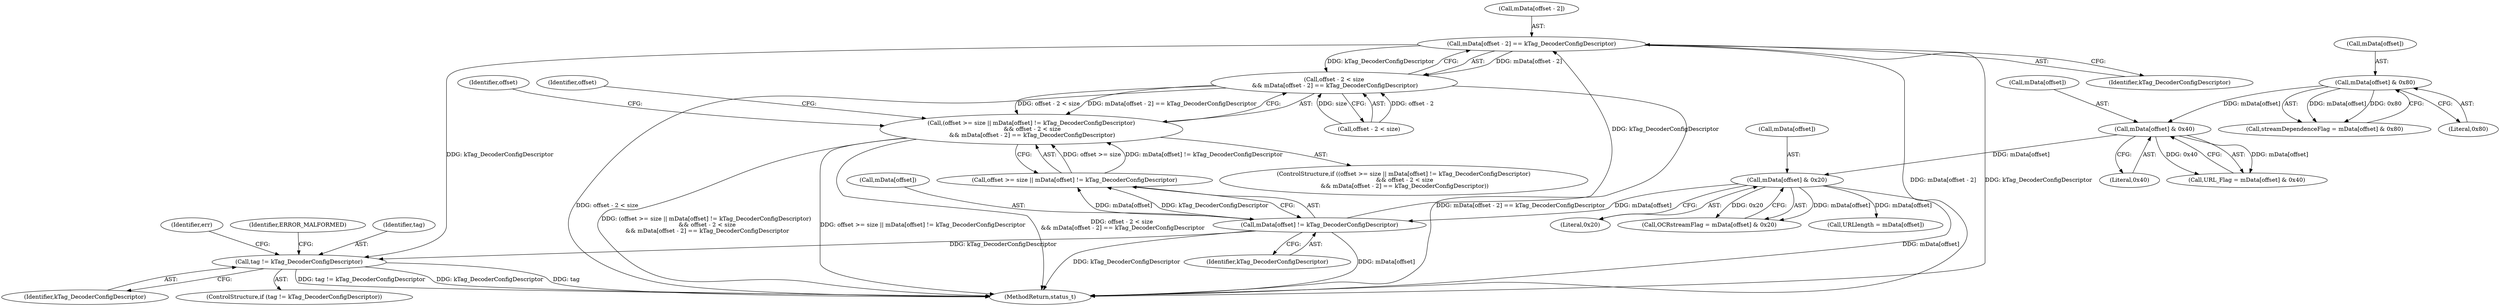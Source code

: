 digraph "0_Android_5e751957ba692658b7f67eb03ae5ddb2cd3d970c@array" {
"1000225" [label="(Call,mData[offset - 2] == kTag_DecoderConfigDescriptor)"];
"1000214" [label="(Call,mData[offset] != kTag_DecoderConfigDescriptor)"];
"1000137" [label="(Call,mData[offset] & 0x20)"];
"1000129" [label="(Call,mData[offset] & 0x40)"];
"1000121" [label="(Call,mData[offset] & 0x80)"];
"1000219" [label="(Call,offset - 2 < size\n && mData[offset - 2] == kTag_DecoderConfigDescriptor)"];
"1000209" [label="(Call,(offset >= size || mData[offset] != kTag_DecoderConfigDescriptor)\n && offset - 2 < size\n && mData[offset - 2] == kTag_DecoderConfigDescriptor)"];
"1000271" [label="(Call,tag != kTag_DecoderConfigDescriptor)"];
"1000209" [label="(Call,(offset >= size || mData[offset] != kTag_DecoderConfigDescriptor)\n && offset - 2 < size\n && mData[offset - 2] == kTag_DecoderConfigDescriptor)"];
"1000133" [label="(Literal,0x40)"];
"1000226" [label="(Call,mData[offset - 2])"];
"1000137" [label="(Call,mData[offset] & 0x20)"];
"1000220" [label="(Call,offset - 2 < size)"];
"1000141" [label="(Literal,0x20)"];
"1000218" [label="(Identifier,kTag_DecoderConfigDescriptor)"];
"1000210" [label="(Call,offset >= size || mData[offset] != kTag_DecoderConfigDescriptor)"];
"1000125" [label="(Literal,0x80)"];
"1000119" [label="(Call,streamDependenceFlag = mData[offset] & 0x80)"];
"1000219" [label="(Call,offset - 2 < size\n && mData[offset - 2] == kTag_DecoderConfigDescriptor)"];
"1000129" [label="(Call,mData[offset] & 0x40)"];
"1000272" [label="(Identifier,tag)"];
"1000234" [label="(Identifier,offset)"];
"1000138" [label="(Call,mData[offset])"];
"1000214" [label="(Call,mData[offset] != kTag_DecoderConfigDescriptor)"];
"1000127" [label="(Call,URL_Flag = mData[offset] & 0x40)"];
"1000130" [label="(Call,mData[offset])"];
"1000135" [label="(Call,OCRstreamFlag = mData[offset] & 0x20)"];
"1000121" [label="(Call,mData[offset] & 0x80)"];
"1000273" [label="(Identifier,kTag_DecoderConfigDescriptor)"];
"1000231" [label="(Identifier,kTag_DecoderConfigDescriptor)"];
"1000284" [label="(MethodReturn,status_t)"];
"1000215" [label="(Call,mData[offset])"];
"1000271" [label="(Call,tag != kTag_DecoderConfigDescriptor)"];
"1000243" [label="(Identifier,offset)"];
"1000122" [label="(Call,mData[offset])"];
"1000225" [label="(Call,mData[offset - 2] == kTag_DecoderConfigDescriptor)"];
"1000208" [label="(ControlStructure,if ((offset >= size || mData[offset] != kTag_DecoderConfigDescriptor)\n && offset - 2 < size\n && mData[offset - 2] == kTag_DecoderConfigDescriptor))"];
"1000172" [label="(Call,URLlength = mData[offset])"];
"1000278" [label="(Identifier,err)"];
"1000270" [label="(ControlStructure,if (tag != kTag_DecoderConfigDescriptor))"];
"1000276" [label="(Identifier,ERROR_MALFORMED)"];
"1000225" -> "1000219"  [label="AST: "];
"1000225" -> "1000231"  [label="CFG: "];
"1000226" -> "1000225"  [label="AST: "];
"1000231" -> "1000225"  [label="AST: "];
"1000219" -> "1000225"  [label="CFG: "];
"1000225" -> "1000284"  [label="DDG: mData[offset - 2]"];
"1000225" -> "1000284"  [label="DDG: kTag_DecoderConfigDescriptor"];
"1000225" -> "1000219"  [label="DDG: mData[offset - 2]"];
"1000225" -> "1000219"  [label="DDG: kTag_DecoderConfigDescriptor"];
"1000214" -> "1000225"  [label="DDG: kTag_DecoderConfigDescriptor"];
"1000225" -> "1000271"  [label="DDG: kTag_DecoderConfigDescriptor"];
"1000214" -> "1000210"  [label="AST: "];
"1000214" -> "1000218"  [label="CFG: "];
"1000215" -> "1000214"  [label="AST: "];
"1000218" -> "1000214"  [label="AST: "];
"1000210" -> "1000214"  [label="CFG: "];
"1000214" -> "1000284"  [label="DDG: kTag_DecoderConfigDescriptor"];
"1000214" -> "1000284"  [label="DDG: mData[offset]"];
"1000214" -> "1000210"  [label="DDG: mData[offset]"];
"1000214" -> "1000210"  [label="DDG: kTag_DecoderConfigDescriptor"];
"1000137" -> "1000214"  [label="DDG: mData[offset]"];
"1000214" -> "1000271"  [label="DDG: kTag_DecoderConfigDescriptor"];
"1000137" -> "1000135"  [label="AST: "];
"1000137" -> "1000141"  [label="CFG: "];
"1000138" -> "1000137"  [label="AST: "];
"1000141" -> "1000137"  [label="AST: "];
"1000135" -> "1000137"  [label="CFG: "];
"1000137" -> "1000284"  [label="DDG: mData[offset]"];
"1000137" -> "1000135"  [label="DDG: mData[offset]"];
"1000137" -> "1000135"  [label="DDG: 0x20"];
"1000129" -> "1000137"  [label="DDG: mData[offset]"];
"1000137" -> "1000172"  [label="DDG: mData[offset]"];
"1000129" -> "1000127"  [label="AST: "];
"1000129" -> "1000133"  [label="CFG: "];
"1000130" -> "1000129"  [label="AST: "];
"1000133" -> "1000129"  [label="AST: "];
"1000127" -> "1000129"  [label="CFG: "];
"1000129" -> "1000127"  [label="DDG: mData[offset]"];
"1000129" -> "1000127"  [label="DDG: 0x40"];
"1000121" -> "1000129"  [label="DDG: mData[offset]"];
"1000121" -> "1000119"  [label="AST: "];
"1000121" -> "1000125"  [label="CFG: "];
"1000122" -> "1000121"  [label="AST: "];
"1000125" -> "1000121"  [label="AST: "];
"1000119" -> "1000121"  [label="CFG: "];
"1000121" -> "1000119"  [label="DDG: mData[offset]"];
"1000121" -> "1000119"  [label="DDG: 0x80"];
"1000219" -> "1000209"  [label="AST: "];
"1000219" -> "1000220"  [label="CFG: "];
"1000220" -> "1000219"  [label="AST: "];
"1000209" -> "1000219"  [label="CFG: "];
"1000219" -> "1000284"  [label="DDG: mData[offset - 2] == kTag_DecoderConfigDescriptor"];
"1000219" -> "1000284"  [label="DDG: offset - 2 < size"];
"1000219" -> "1000209"  [label="DDG: offset - 2 < size"];
"1000219" -> "1000209"  [label="DDG: mData[offset - 2] == kTag_DecoderConfigDescriptor"];
"1000220" -> "1000219"  [label="DDG: offset - 2"];
"1000220" -> "1000219"  [label="DDG: size"];
"1000209" -> "1000208"  [label="AST: "];
"1000209" -> "1000210"  [label="CFG: "];
"1000210" -> "1000209"  [label="AST: "];
"1000234" -> "1000209"  [label="CFG: "];
"1000243" -> "1000209"  [label="CFG: "];
"1000209" -> "1000284"  [label="DDG: (offset >= size || mData[offset] != kTag_DecoderConfigDescriptor)\n && offset - 2 < size\n && mData[offset - 2] == kTag_DecoderConfigDescriptor"];
"1000209" -> "1000284"  [label="DDG: offset >= size || mData[offset] != kTag_DecoderConfigDescriptor"];
"1000209" -> "1000284"  [label="DDG: offset - 2 < size\n && mData[offset - 2] == kTag_DecoderConfigDescriptor"];
"1000210" -> "1000209"  [label="DDG: offset >= size"];
"1000210" -> "1000209"  [label="DDG: mData[offset] != kTag_DecoderConfigDescriptor"];
"1000271" -> "1000270"  [label="AST: "];
"1000271" -> "1000273"  [label="CFG: "];
"1000272" -> "1000271"  [label="AST: "];
"1000273" -> "1000271"  [label="AST: "];
"1000276" -> "1000271"  [label="CFG: "];
"1000278" -> "1000271"  [label="CFG: "];
"1000271" -> "1000284"  [label="DDG: kTag_DecoderConfigDescriptor"];
"1000271" -> "1000284"  [label="DDG: tag"];
"1000271" -> "1000284"  [label="DDG: tag != kTag_DecoderConfigDescriptor"];
}
